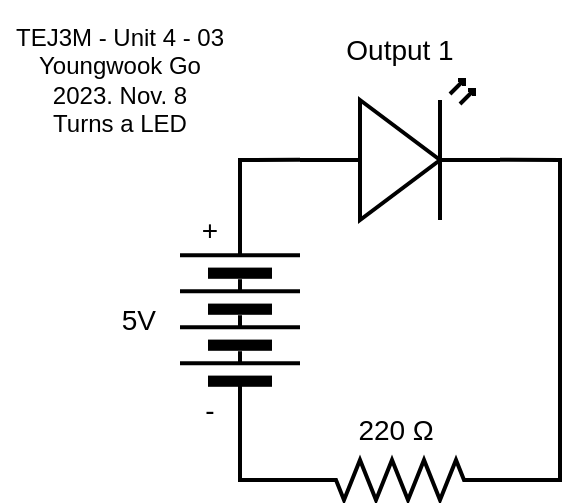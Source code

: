 <mxfile>
    <diagram id="1-8FDSwg0SrlSE5bOCEy" name="Page-1">
        <mxGraphModel dx="1086" dy="703" grid="1" gridSize="10" guides="1" tooltips="1" connect="1" arrows="1" fold="1" page="1" pageScale="1" pageWidth="850" pageHeight="1100" math="0" shadow="0">
            <root>
                <mxCell id="0"/>
                <mxCell id="1" parent="0"/>
                <mxCell id="18" value="" style="pointerEvents=1;verticalLabelPosition=bottom;shadow=0;dashed=0;align=center;html=1;verticalAlign=top;shape=mxgraph.electrical.miscellaneous.batteryStack;rotation=-90;strokeWidth=2;fontSize=14;" vertex="1" parent="1">
                    <mxGeometry x="110" y="170" width="100" height="60" as="geometry"/>
                </mxCell>
                <mxCell id="21" style="edgeStyle=none;rounded=0;html=1;exitX=0;exitY=0.57;exitDx=0;exitDy=0;exitPerimeter=0;entryX=1;entryY=0.5;entryDx=0;entryDy=0;strokeWidth=2;endArrow=none;endFill=0;fontSize=14;" edge="1" parent="1" source="19" target="18">
                    <mxGeometry relative="1" as="geometry">
                        <Array as="points">
                            <mxPoint x="160" y="120"/>
                        </Array>
                    </mxGeometry>
                </mxCell>
                <mxCell id="24" style="edgeStyle=none;rounded=0;html=1;exitX=1;exitY=0.57;exitDx=0;exitDy=0;exitPerimeter=0;entryX=1;entryY=0.5;entryDx=0;entryDy=0;entryPerimeter=0;strokeWidth=2;endArrow=none;endFill=0;fontSize=14;" edge="1" parent="1" source="19">
                    <mxGeometry relative="1" as="geometry">
                        <mxPoint x="290" y="280" as="targetPoint"/>
                        <Array as="points">
                            <mxPoint x="320" y="120"/>
                            <mxPoint x="320" y="280"/>
                        </Array>
                    </mxGeometry>
                </mxCell>
                <mxCell id="19" value="" style="verticalLabelPosition=bottom;shadow=0;dashed=0;align=center;html=1;verticalAlign=top;shape=mxgraph.electrical.opto_electronics.led_2;pointerEvents=1;flipV=0;flipH=0;strokeWidth=2;fontSize=14;" vertex="1" parent="1">
                    <mxGeometry x="190" y="80" width="100" height="70" as="geometry"/>
                </mxCell>
                <mxCell id="25" style="edgeStyle=none;rounded=0;html=1;exitX=0;exitY=0.5;exitDx=0;exitDy=0;exitPerimeter=0;entryX=0;entryY=0.5;entryDx=0;entryDy=0;strokeWidth=2;endArrow=none;endFill=0;fontSize=14;" edge="1" parent="1" target="18">
                    <mxGeometry relative="1" as="geometry">
                        <mxPoint x="190" y="280" as="sourcePoint"/>
                        <Array as="points">
                            <mxPoint x="160" y="280"/>
                        </Array>
                    </mxGeometry>
                </mxCell>
                <mxCell id="26" value="5V" style="text;html=1;strokeColor=none;fillColor=none;align=right;verticalAlign=middle;whiteSpace=wrap;rounded=0;strokeWidth=2;fontSize=14;" vertex="1" parent="1">
                    <mxGeometry x="80" y="150" width="40" height="100" as="geometry"/>
                </mxCell>
                <mxCell id="27" value="+" style="text;html=1;strokeColor=none;fillColor=none;align=center;verticalAlign=middle;whiteSpace=wrap;rounded=0;strokeWidth=2;fontSize=14;" vertex="1" parent="1">
                    <mxGeometry x="130" y="140" width="30" height="30" as="geometry"/>
                </mxCell>
                <mxCell id="28" value="-" style="text;html=1;strokeColor=none;fillColor=none;align=center;verticalAlign=middle;whiteSpace=wrap;rounded=0;strokeWidth=2;fontSize=14;" vertex="1" parent="1">
                    <mxGeometry x="130" y="230" width="30" height="30" as="geometry"/>
                </mxCell>
                <mxCell id="29" value="Output 1" style="text;html=1;strokeColor=none;fillColor=none;align=center;verticalAlign=middle;whiteSpace=wrap;rounded=0;strokeWidth=2;fontSize=14;" vertex="1" parent="1">
                    <mxGeometry x="190" y="50" width="100" height="30" as="geometry"/>
                </mxCell>
                <mxCell id="30" value="&lt;span style=&quot;font-size: 14px;&quot;&gt;220&amp;nbsp;Ω&lt;/span&gt;&amp;nbsp;" style="text;html=1;strokeColor=none;fillColor=none;align=center;verticalAlign=middle;whiteSpace=wrap;rounded=0;strokeWidth=2;fontSize=14;" vertex="1" parent="1">
                    <mxGeometry x="190" y="240" width="100" height="30" as="geometry"/>
                </mxCell>
                <mxCell id="31" value="" style="pointerEvents=1;verticalLabelPosition=bottom;shadow=0;dashed=0;align=center;html=1;verticalAlign=top;shape=mxgraph.electrical.resistors.resistor_2;strokeWidth=2;fontSize=14;flipH=1;" vertex="1" parent="1">
                    <mxGeometry x="190" y="270" width="100" height="20" as="geometry"/>
                </mxCell>
                <mxCell id="32" value="&lt;div style=&quot;font-size: 12px;&quot;&gt;TEJ3M - Unit 4 - 03&lt;/div&gt;&lt;div style=&quot;font-size: 12px;&quot;&gt;Youngwook Go&lt;/div&gt;&lt;div style=&quot;font-size: 12px;&quot;&gt;2023. Nov. 8&lt;/div&gt;&lt;div style=&quot;font-size: 12px;&quot;&gt;Turns a LED&lt;/div&gt;" style="text;html=1;strokeColor=none;fillColor=none;align=center;verticalAlign=middle;whiteSpace=wrap;rounded=0;strokeWidth=2;fontSize=12;" vertex="1" parent="1">
                    <mxGeometry x="40" y="40" width="120" height="80" as="geometry"/>
                </mxCell>
            </root>
        </mxGraphModel>
    </diagram>
</mxfile>